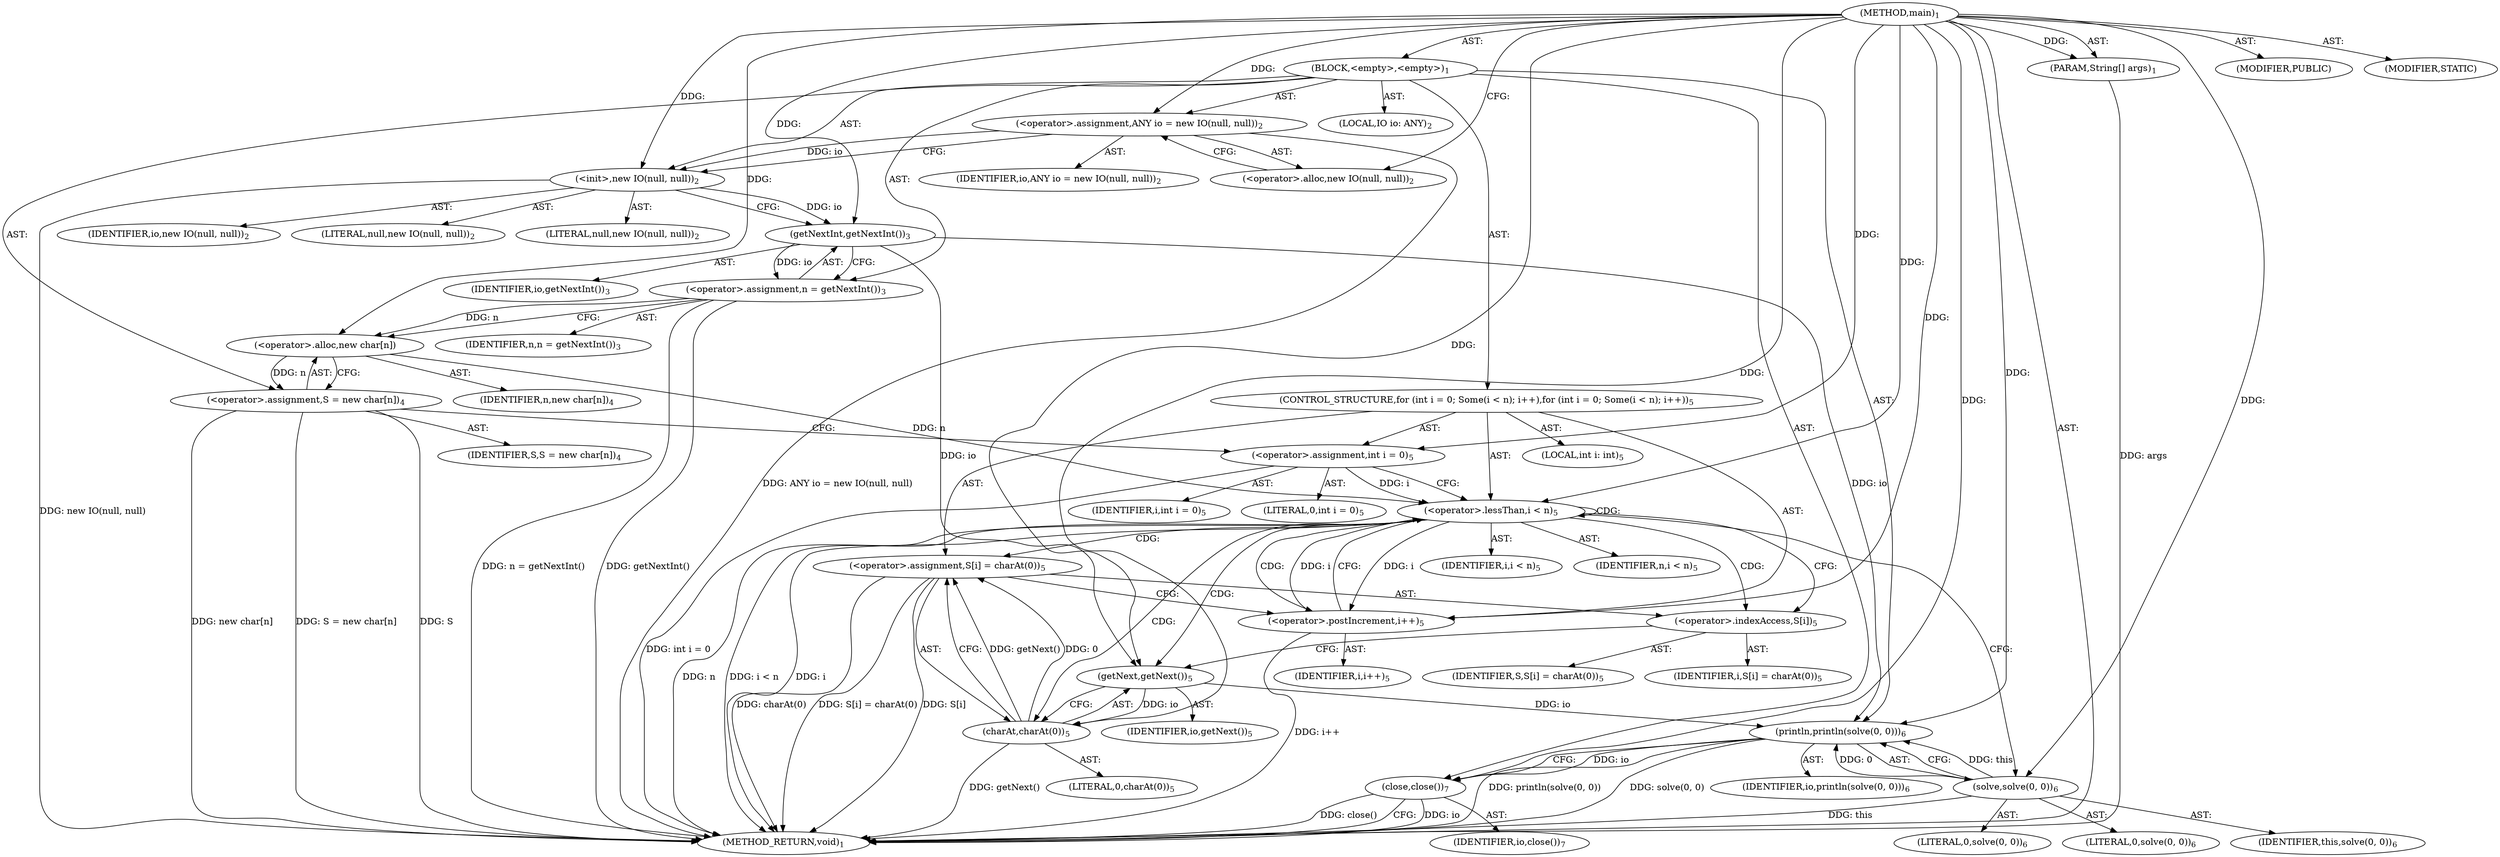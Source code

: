 digraph "main" {  
"19" [label = <(METHOD,main)<SUB>1</SUB>> ]
"20" [label = <(PARAM,String[] args)<SUB>1</SUB>> ]
"21" [label = <(BLOCK,&lt;empty&gt;,&lt;empty&gt;)<SUB>1</SUB>> ]
"4" [label = <(LOCAL,IO io: ANY)<SUB>2</SUB>> ]
"22" [label = <(&lt;operator&gt;.assignment,ANY io = new IO(null, null))<SUB>2</SUB>> ]
"23" [label = <(IDENTIFIER,io,ANY io = new IO(null, null))<SUB>2</SUB>> ]
"24" [label = <(&lt;operator&gt;.alloc,new IO(null, null))<SUB>2</SUB>> ]
"25" [label = <(&lt;init&gt;,new IO(null, null))<SUB>2</SUB>> ]
"3" [label = <(IDENTIFIER,io,new IO(null, null))<SUB>2</SUB>> ]
"26" [label = <(LITERAL,null,new IO(null, null))<SUB>2</SUB>> ]
"27" [label = <(LITERAL,null,new IO(null, null))<SUB>2</SUB>> ]
"28" [label = <(&lt;operator&gt;.assignment,n = getNextInt())<SUB>3</SUB>> ]
"29" [label = <(IDENTIFIER,n,n = getNextInt())<SUB>3</SUB>> ]
"30" [label = <(getNextInt,getNextInt())<SUB>3</SUB>> ]
"31" [label = <(IDENTIFIER,io,getNextInt())<SUB>3</SUB>> ]
"32" [label = <(&lt;operator&gt;.assignment,S = new char[n])<SUB>4</SUB>> ]
"33" [label = <(IDENTIFIER,S,S = new char[n])<SUB>4</SUB>> ]
"34" [label = <(&lt;operator&gt;.alloc,new char[n])> ]
"35" [label = <(IDENTIFIER,n,new char[n])<SUB>4</SUB>> ]
"36" [label = <(CONTROL_STRUCTURE,for (int i = 0; Some(i &lt; n); i++),for (int i = 0; Some(i &lt; n); i++))<SUB>5</SUB>> ]
"37" [label = <(LOCAL,int i: int)<SUB>5</SUB>> ]
"38" [label = <(&lt;operator&gt;.assignment,int i = 0)<SUB>5</SUB>> ]
"39" [label = <(IDENTIFIER,i,int i = 0)<SUB>5</SUB>> ]
"40" [label = <(LITERAL,0,int i = 0)<SUB>5</SUB>> ]
"41" [label = <(&lt;operator&gt;.lessThan,i &lt; n)<SUB>5</SUB>> ]
"42" [label = <(IDENTIFIER,i,i &lt; n)<SUB>5</SUB>> ]
"43" [label = <(IDENTIFIER,n,i &lt; n)<SUB>5</SUB>> ]
"44" [label = <(&lt;operator&gt;.postIncrement,i++)<SUB>5</SUB>> ]
"45" [label = <(IDENTIFIER,i,i++)<SUB>5</SUB>> ]
"46" [label = <(&lt;operator&gt;.assignment,S[i] = charAt(0))<SUB>5</SUB>> ]
"47" [label = <(&lt;operator&gt;.indexAccess,S[i])<SUB>5</SUB>> ]
"48" [label = <(IDENTIFIER,S,S[i] = charAt(0))<SUB>5</SUB>> ]
"49" [label = <(IDENTIFIER,i,S[i] = charAt(0))<SUB>5</SUB>> ]
"50" [label = <(charAt,charAt(0))<SUB>5</SUB>> ]
"51" [label = <(getNext,getNext())<SUB>5</SUB>> ]
"52" [label = <(IDENTIFIER,io,getNext())<SUB>5</SUB>> ]
"53" [label = <(LITERAL,0,charAt(0))<SUB>5</SUB>> ]
"54" [label = <(println,println(solve(0, 0)))<SUB>6</SUB>> ]
"55" [label = <(IDENTIFIER,io,println(solve(0, 0)))<SUB>6</SUB>> ]
"56" [label = <(solve,solve(0, 0))<SUB>6</SUB>> ]
"57" [label = <(IDENTIFIER,this,solve(0, 0))<SUB>6</SUB>> ]
"58" [label = <(LITERAL,0,solve(0, 0))<SUB>6</SUB>> ]
"59" [label = <(LITERAL,0,solve(0, 0))<SUB>6</SUB>> ]
"60" [label = <(close,close())<SUB>7</SUB>> ]
"61" [label = <(IDENTIFIER,io,close())<SUB>7</SUB>> ]
"62" [label = <(MODIFIER,PUBLIC)> ]
"63" [label = <(MODIFIER,STATIC)> ]
"64" [label = <(METHOD_RETURN,void)<SUB>1</SUB>> ]
  "19" -> "20"  [ label = "AST: "] 
  "19" -> "21"  [ label = "AST: "] 
  "19" -> "62"  [ label = "AST: "] 
  "19" -> "63"  [ label = "AST: "] 
  "19" -> "64"  [ label = "AST: "] 
  "21" -> "4"  [ label = "AST: "] 
  "21" -> "22"  [ label = "AST: "] 
  "21" -> "25"  [ label = "AST: "] 
  "21" -> "28"  [ label = "AST: "] 
  "21" -> "32"  [ label = "AST: "] 
  "21" -> "36"  [ label = "AST: "] 
  "21" -> "54"  [ label = "AST: "] 
  "21" -> "60"  [ label = "AST: "] 
  "22" -> "23"  [ label = "AST: "] 
  "22" -> "24"  [ label = "AST: "] 
  "25" -> "3"  [ label = "AST: "] 
  "25" -> "26"  [ label = "AST: "] 
  "25" -> "27"  [ label = "AST: "] 
  "28" -> "29"  [ label = "AST: "] 
  "28" -> "30"  [ label = "AST: "] 
  "30" -> "31"  [ label = "AST: "] 
  "32" -> "33"  [ label = "AST: "] 
  "32" -> "34"  [ label = "AST: "] 
  "34" -> "35"  [ label = "AST: "] 
  "36" -> "37"  [ label = "AST: "] 
  "36" -> "38"  [ label = "AST: "] 
  "36" -> "41"  [ label = "AST: "] 
  "36" -> "44"  [ label = "AST: "] 
  "36" -> "46"  [ label = "AST: "] 
  "38" -> "39"  [ label = "AST: "] 
  "38" -> "40"  [ label = "AST: "] 
  "41" -> "42"  [ label = "AST: "] 
  "41" -> "43"  [ label = "AST: "] 
  "44" -> "45"  [ label = "AST: "] 
  "46" -> "47"  [ label = "AST: "] 
  "46" -> "50"  [ label = "AST: "] 
  "47" -> "48"  [ label = "AST: "] 
  "47" -> "49"  [ label = "AST: "] 
  "50" -> "51"  [ label = "AST: "] 
  "50" -> "53"  [ label = "AST: "] 
  "51" -> "52"  [ label = "AST: "] 
  "54" -> "55"  [ label = "AST: "] 
  "54" -> "56"  [ label = "AST: "] 
  "56" -> "57"  [ label = "AST: "] 
  "56" -> "58"  [ label = "AST: "] 
  "56" -> "59"  [ label = "AST: "] 
  "60" -> "61"  [ label = "AST: "] 
  "22" -> "25"  [ label = "CFG: "] 
  "25" -> "30"  [ label = "CFG: "] 
  "28" -> "34"  [ label = "CFG: "] 
  "32" -> "38"  [ label = "CFG: "] 
  "54" -> "60"  [ label = "CFG: "] 
  "60" -> "64"  [ label = "CFG: "] 
  "24" -> "22"  [ label = "CFG: "] 
  "30" -> "28"  [ label = "CFG: "] 
  "34" -> "32"  [ label = "CFG: "] 
  "38" -> "41"  [ label = "CFG: "] 
  "41" -> "47"  [ label = "CFG: "] 
  "41" -> "56"  [ label = "CFG: "] 
  "44" -> "41"  [ label = "CFG: "] 
  "46" -> "44"  [ label = "CFG: "] 
  "56" -> "54"  [ label = "CFG: "] 
  "47" -> "51"  [ label = "CFG: "] 
  "50" -> "46"  [ label = "CFG: "] 
  "51" -> "50"  [ label = "CFG: "] 
  "19" -> "24"  [ label = "CFG: "] 
  "20" -> "64"  [ label = "DDG: args"] 
  "22" -> "64"  [ label = "DDG: ANY io = new IO(null, null)"] 
  "25" -> "64"  [ label = "DDG: new IO(null, null)"] 
  "28" -> "64"  [ label = "DDG: getNextInt()"] 
  "28" -> "64"  [ label = "DDG: n = getNextInt()"] 
  "32" -> "64"  [ label = "DDG: S"] 
  "32" -> "64"  [ label = "DDG: new char[n]"] 
  "32" -> "64"  [ label = "DDG: S = new char[n]"] 
  "38" -> "64"  [ label = "DDG: int i = 0"] 
  "41" -> "64"  [ label = "DDG: i"] 
  "41" -> "64"  [ label = "DDG: n"] 
  "41" -> "64"  [ label = "DDG: i &lt; n"] 
  "54" -> "64"  [ label = "DDG: solve(0, 0)"] 
  "54" -> "64"  [ label = "DDG: println(solve(0, 0))"] 
  "60" -> "64"  [ label = "DDG: io"] 
  "60" -> "64"  [ label = "DDG: close()"] 
  "46" -> "64"  [ label = "DDG: S[i]"] 
  "50" -> "64"  [ label = "DDG: getNext()"] 
  "46" -> "64"  [ label = "DDG: charAt(0)"] 
  "46" -> "64"  [ label = "DDG: S[i] = charAt(0)"] 
  "44" -> "64"  [ label = "DDG: i++"] 
  "56" -> "64"  [ label = "DDG: this"] 
  "19" -> "20"  [ label = "DDG: "] 
  "19" -> "22"  [ label = "DDG: "] 
  "30" -> "28"  [ label = "DDG: io"] 
  "34" -> "32"  [ label = "DDG: n"] 
  "22" -> "25"  [ label = "DDG: io"] 
  "19" -> "25"  [ label = "DDG: "] 
  "19" -> "38"  [ label = "DDG: "] 
  "50" -> "46"  [ label = "DDG: getNext()"] 
  "50" -> "46"  [ label = "DDG: 0"] 
  "30" -> "54"  [ label = "DDG: io"] 
  "51" -> "54"  [ label = "DDG: io"] 
  "19" -> "54"  [ label = "DDG: "] 
  "56" -> "54"  [ label = "DDG: this"] 
  "56" -> "54"  [ label = "DDG: 0"] 
  "54" -> "60"  [ label = "DDG: io"] 
  "19" -> "60"  [ label = "DDG: "] 
  "25" -> "30"  [ label = "DDG: io"] 
  "19" -> "30"  [ label = "DDG: "] 
  "28" -> "34"  [ label = "DDG: n"] 
  "19" -> "34"  [ label = "DDG: "] 
  "38" -> "41"  [ label = "DDG: i"] 
  "44" -> "41"  [ label = "DDG: i"] 
  "19" -> "41"  [ label = "DDG: "] 
  "34" -> "41"  [ label = "DDG: n"] 
  "41" -> "44"  [ label = "DDG: i"] 
  "19" -> "44"  [ label = "DDG: "] 
  "19" -> "56"  [ label = "DDG: "] 
  "51" -> "50"  [ label = "DDG: io"] 
  "19" -> "50"  [ label = "DDG: "] 
  "30" -> "51"  [ label = "DDG: io"] 
  "19" -> "51"  [ label = "DDG: "] 
  "41" -> "47"  [ label = "CDG: "] 
  "41" -> "50"  [ label = "CDG: "] 
  "41" -> "51"  [ label = "CDG: "] 
  "41" -> "44"  [ label = "CDG: "] 
  "41" -> "46"  [ label = "CDG: "] 
  "41" -> "41"  [ label = "CDG: "] 
}
